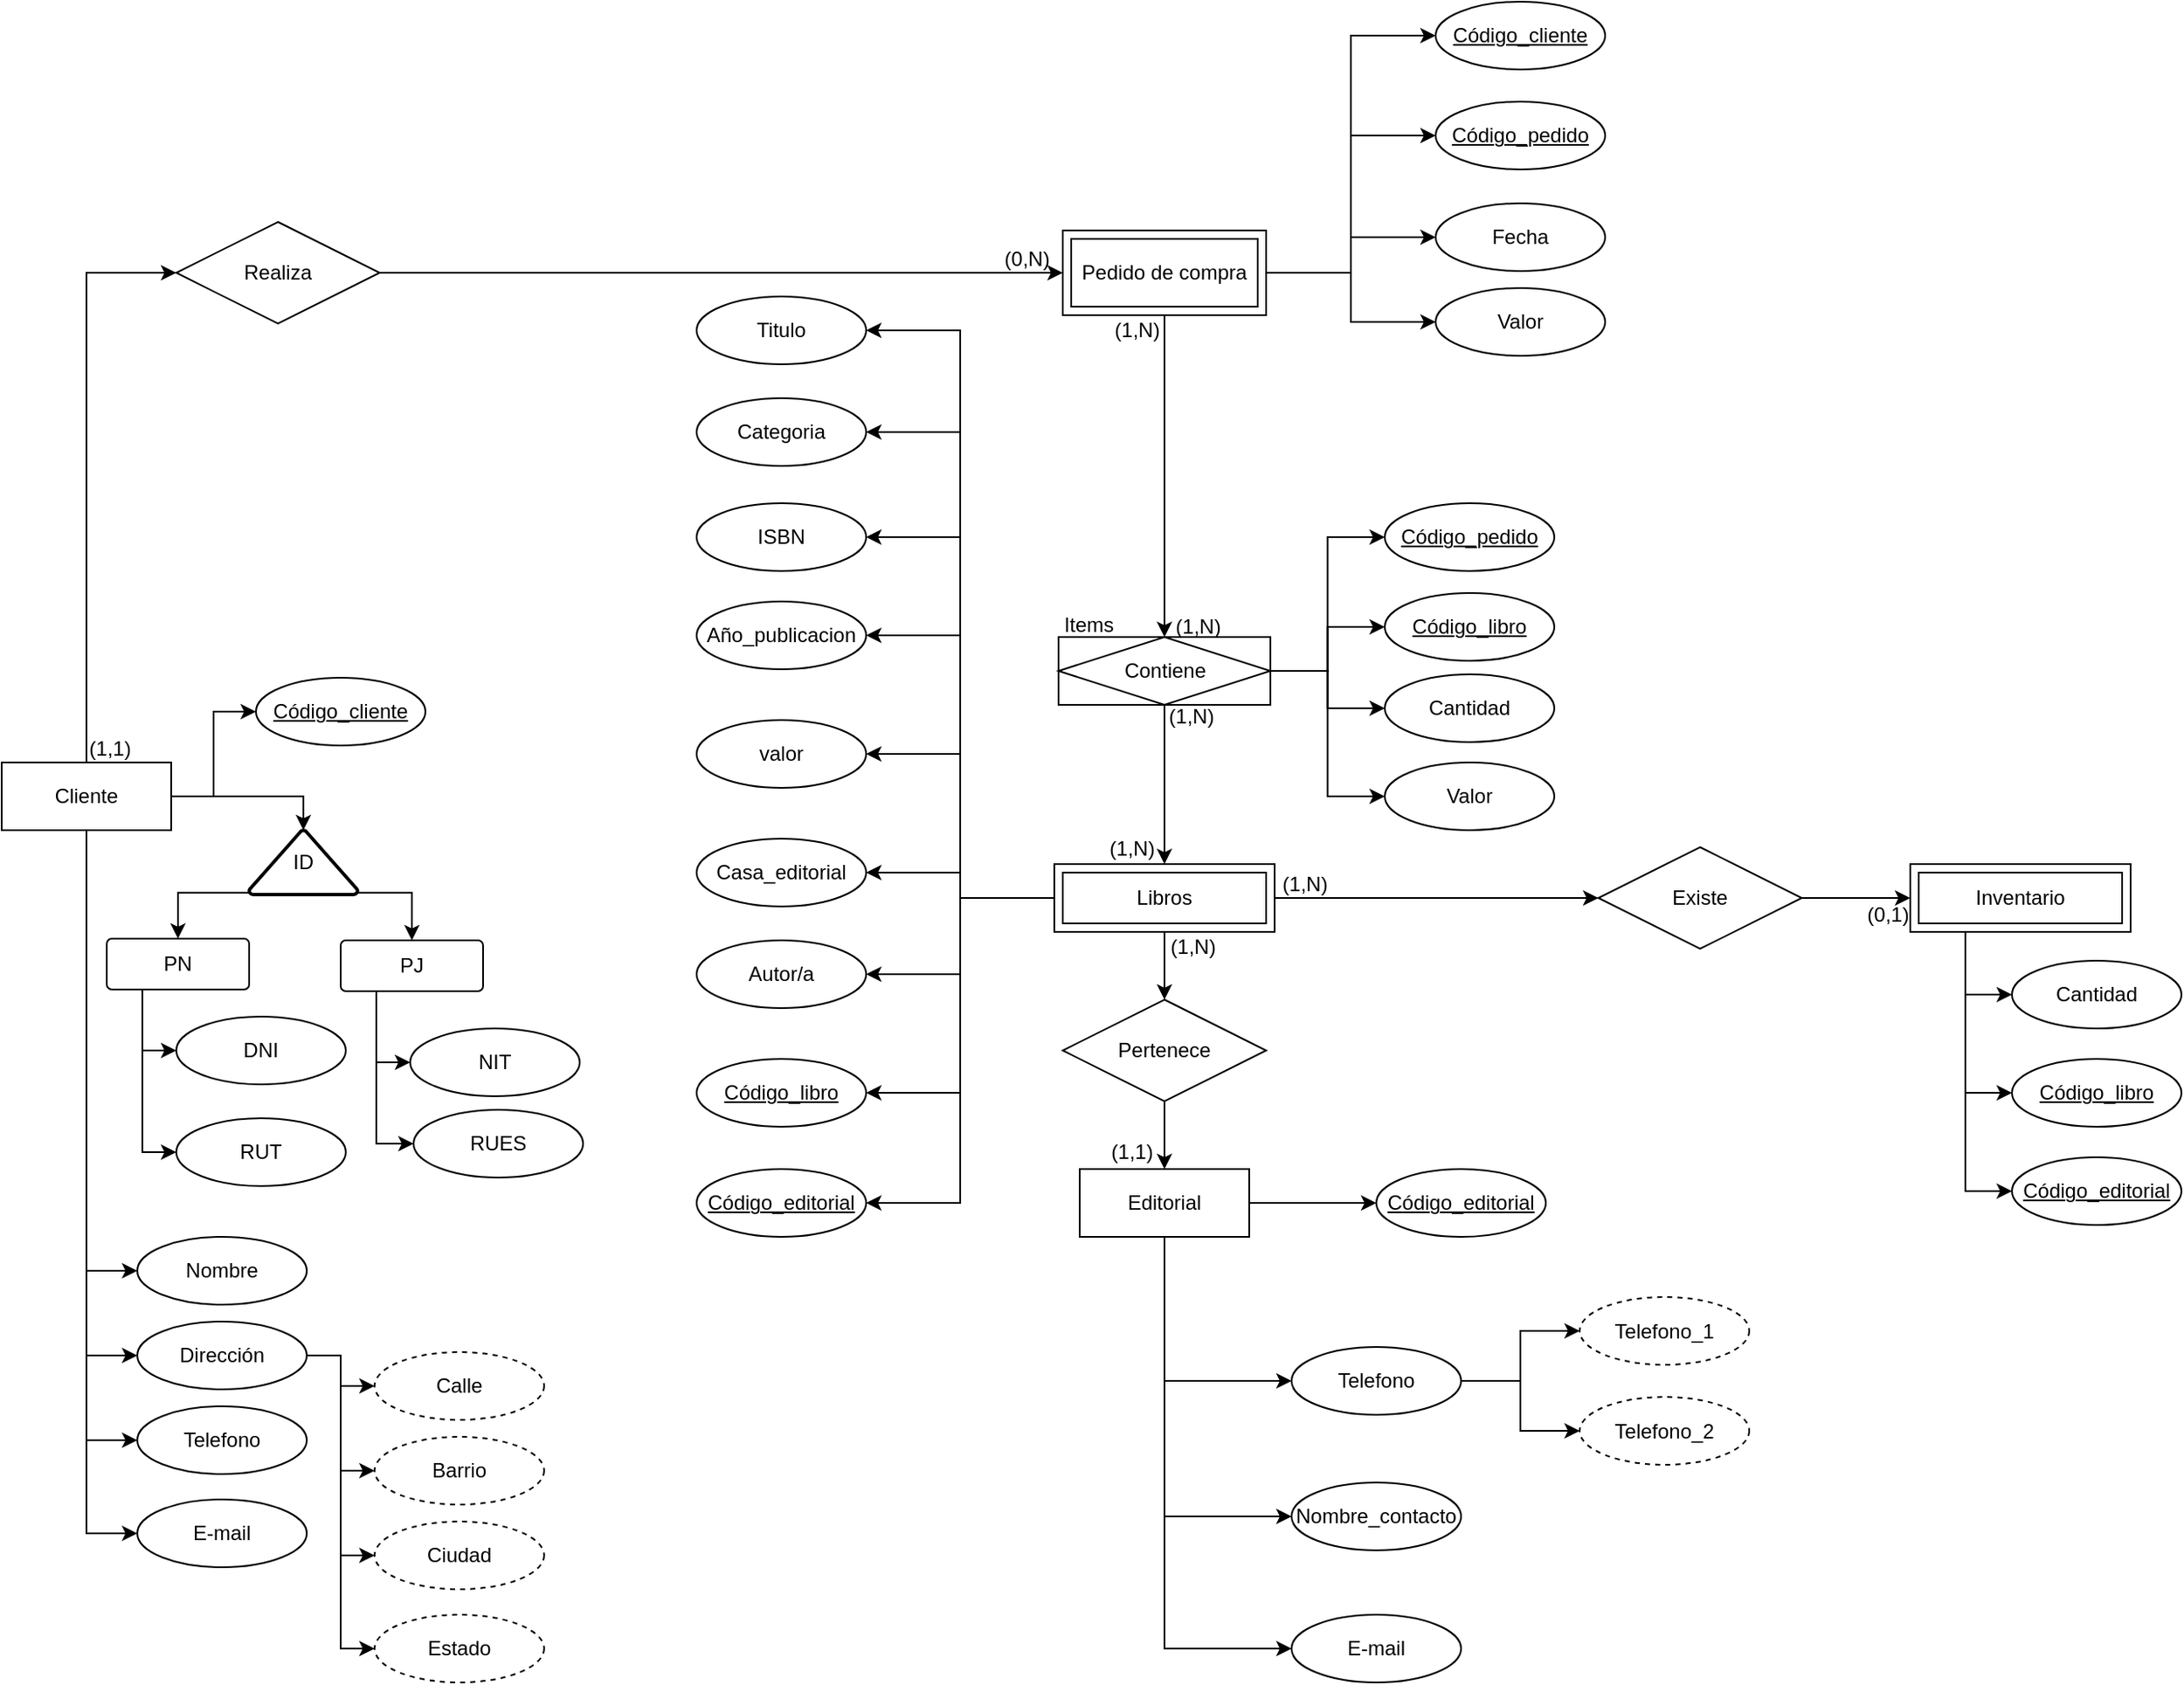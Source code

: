 <mxfile version="27.0.6">
  <diagram name="Página-1" id="E7Uo0oVk0V3AD-LZ1_do">
    <mxGraphModel dx="992" dy="510" grid="1" gridSize="10" guides="1" tooltips="1" connect="1" arrows="1" fold="1" page="1" pageScale="1" pageWidth="827" pageHeight="1169" math="0" shadow="0">
      <root>
        <mxCell id="0" />
        <mxCell id="1" parent="0" />
        <mxCell id="jrPdWScyA5hSkd9RIaAq-7" style="edgeStyle=orthogonalEdgeStyle;rounded=0;orthogonalLoop=1;jettySize=auto;html=1;exitX=0.5;exitY=0;exitDx=0;exitDy=0;entryX=0;entryY=0.5;entryDx=0;entryDy=0;" parent="1" source="jrPdWScyA5hSkd9RIaAq-1" target="jrPdWScyA5hSkd9RIaAq-6" edge="1">
          <mxGeometry relative="1" as="geometry" />
        </mxCell>
        <mxCell id="Se8r2_lfMsl3NBI4A-ih-2" style="edgeStyle=orthogonalEdgeStyle;rounded=0;orthogonalLoop=1;jettySize=auto;html=1;exitX=0.5;exitY=1;exitDx=0;exitDy=0;entryX=0;entryY=0.5;entryDx=0;entryDy=0;" edge="1" parent="1" source="jrPdWScyA5hSkd9RIaAq-1" target="Se8r2_lfMsl3NBI4A-ih-1">
          <mxGeometry relative="1" as="geometry" />
        </mxCell>
        <mxCell id="Se8r2_lfMsl3NBI4A-ih-7" style="edgeStyle=orthogonalEdgeStyle;rounded=0;orthogonalLoop=1;jettySize=auto;html=1;exitX=0.5;exitY=1;exitDx=0;exitDy=0;entryX=0;entryY=0.5;entryDx=0;entryDy=0;" edge="1" parent="1" source="jrPdWScyA5hSkd9RIaAq-1" target="Se8r2_lfMsl3NBI4A-ih-4">
          <mxGeometry relative="1" as="geometry" />
        </mxCell>
        <mxCell id="Se8r2_lfMsl3NBI4A-ih-8" style="edgeStyle=orthogonalEdgeStyle;rounded=0;orthogonalLoop=1;jettySize=auto;html=1;exitX=0.5;exitY=1;exitDx=0;exitDy=0;entryX=0;entryY=0.5;entryDx=0;entryDy=0;" edge="1" parent="1" source="jrPdWScyA5hSkd9RIaAq-1" target="Se8r2_lfMsl3NBI4A-ih-5">
          <mxGeometry relative="1" as="geometry" />
        </mxCell>
        <mxCell id="Se8r2_lfMsl3NBI4A-ih-9" style="edgeStyle=orthogonalEdgeStyle;rounded=0;orthogonalLoop=1;jettySize=auto;html=1;exitX=0.5;exitY=1;exitDx=0;exitDy=0;entryX=0;entryY=0.5;entryDx=0;entryDy=0;" edge="1" parent="1" source="jrPdWScyA5hSkd9RIaAq-1" target="Se8r2_lfMsl3NBI4A-ih-6">
          <mxGeometry relative="1" as="geometry" />
        </mxCell>
        <mxCell id="Se8r2_lfMsl3NBI4A-ih-74" style="edgeStyle=orthogonalEdgeStyle;rounded=0;orthogonalLoop=1;jettySize=auto;html=1;exitX=1;exitY=0.5;exitDx=0;exitDy=0;entryX=0;entryY=0.5;entryDx=0;entryDy=0;" edge="1" parent="1" source="jrPdWScyA5hSkd9RIaAq-1" target="Se8r2_lfMsl3NBI4A-ih-73">
          <mxGeometry relative="1" as="geometry" />
        </mxCell>
        <mxCell id="jrPdWScyA5hSkd9RIaAq-1" value="Cliente" style="whiteSpace=wrap;html=1;align=center;" parent="1" vertex="1">
          <mxGeometry x="69" y="506" width="100" height="40" as="geometry" />
        </mxCell>
        <mxCell id="jrPdWScyA5hSkd9RIaAq-28" style="edgeStyle=orthogonalEdgeStyle;rounded=0;orthogonalLoop=1;jettySize=auto;html=1;exitX=0.5;exitY=1;exitDx=0;exitDy=0;entryX=0.5;entryY=0;entryDx=0;entryDy=0;" parent="1" source="jrPdWScyA5hSkd9RIaAq-2" target="jrPdWScyA5hSkd9RIaAq-26" edge="1">
          <mxGeometry relative="1" as="geometry" />
        </mxCell>
        <mxCell id="Se8r2_lfMsl3NBI4A-ih-45" style="edgeStyle=orthogonalEdgeStyle;rounded=0;orthogonalLoop=1;jettySize=auto;html=1;exitX=1;exitY=0.5;exitDx=0;exitDy=0;entryX=0;entryY=0.5;entryDx=0;entryDy=0;" edge="1" parent="1" source="jrPdWScyA5hSkd9RIaAq-2" target="Se8r2_lfMsl3NBI4A-ih-42">
          <mxGeometry relative="1" as="geometry" />
        </mxCell>
        <mxCell id="Se8r2_lfMsl3NBI4A-ih-46" style="edgeStyle=orthogonalEdgeStyle;rounded=0;orthogonalLoop=1;jettySize=auto;html=1;exitX=1;exitY=0.5;exitDx=0;exitDy=0;entryX=0;entryY=0.5;entryDx=0;entryDy=0;" edge="1" parent="1" source="jrPdWScyA5hSkd9RIaAq-2" target="Se8r2_lfMsl3NBI4A-ih-43">
          <mxGeometry relative="1" as="geometry" />
        </mxCell>
        <mxCell id="Se8r2_lfMsl3NBI4A-ih-80" style="edgeStyle=orthogonalEdgeStyle;rounded=0;orthogonalLoop=1;jettySize=auto;html=1;exitX=1;exitY=0.5;exitDx=0;exitDy=0;entryX=0;entryY=0.5;entryDx=0;entryDy=0;" edge="1" parent="1" source="jrPdWScyA5hSkd9RIaAq-2" target="Se8r2_lfMsl3NBI4A-ih-79">
          <mxGeometry relative="1" as="geometry" />
        </mxCell>
        <mxCell id="Se8r2_lfMsl3NBI4A-ih-86" style="edgeStyle=orthogonalEdgeStyle;rounded=0;orthogonalLoop=1;jettySize=auto;html=1;exitX=1;exitY=0.5;exitDx=0;exitDy=0;entryX=0;entryY=0.5;entryDx=0;entryDy=0;" edge="1" parent="1" source="jrPdWScyA5hSkd9RIaAq-2" target="Se8r2_lfMsl3NBI4A-ih-85">
          <mxGeometry relative="1" as="geometry" />
        </mxCell>
        <mxCell id="jrPdWScyA5hSkd9RIaAq-2" value="Pedido de compra" style="shape=ext;margin=3;double=1;whiteSpace=wrap;html=1;align=center;" parent="1" vertex="1">
          <mxGeometry x="695" y="192" width="120" height="50" as="geometry" />
        </mxCell>
        <mxCell id="Se8r2_lfMsl3NBI4A-ih-68" style="edgeStyle=orthogonalEdgeStyle;rounded=0;orthogonalLoop=1;jettySize=auto;html=1;exitX=0.5;exitY=1;exitDx=0;exitDy=0;entryX=0;entryY=0.5;entryDx=0;entryDy=0;" edge="1" parent="1" source="jrPdWScyA5hSkd9RIaAq-3" target="Se8r2_lfMsl3NBI4A-ih-64">
          <mxGeometry relative="1" as="geometry" />
        </mxCell>
        <mxCell id="Se8r2_lfMsl3NBI4A-ih-70" style="edgeStyle=orthogonalEdgeStyle;rounded=0;orthogonalLoop=1;jettySize=auto;html=1;exitX=0.5;exitY=1;exitDx=0;exitDy=0;entryX=0;entryY=0.5;entryDx=0;entryDy=0;" edge="1" parent="1" source="jrPdWScyA5hSkd9RIaAq-3" target="Se8r2_lfMsl3NBI4A-ih-65">
          <mxGeometry relative="1" as="geometry" />
        </mxCell>
        <mxCell id="Se8r2_lfMsl3NBI4A-ih-76" style="edgeStyle=orthogonalEdgeStyle;rounded=0;orthogonalLoop=1;jettySize=auto;html=1;exitX=0.5;exitY=1;exitDx=0;exitDy=0;entryX=0;entryY=0.5;entryDx=0;entryDy=0;" edge="1" parent="1" source="jrPdWScyA5hSkd9RIaAq-3" target="Se8r2_lfMsl3NBI4A-ih-63">
          <mxGeometry relative="1" as="geometry" />
        </mxCell>
        <mxCell id="Se8r2_lfMsl3NBI4A-ih-78" style="edgeStyle=orthogonalEdgeStyle;rounded=0;orthogonalLoop=1;jettySize=auto;html=1;exitX=1;exitY=0.5;exitDx=0;exitDy=0;entryX=0;entryY=0.5;entryDx=0;entryDy=0;" edge="1" parent="1" source="jrPdWScyA5hSkd9RIaAq-3" target="Se8r2_lfMsl3NBI4A-ih-77">
          <mxGeometry relative="1" as="geometry" />
        </mxCell>
        <mxCell id="jrPdWScyA5hSkd9RIaAq-3" value="Editorial" style="whiteSpace=wrap;html=1;align=center;" parent="1" vertex="1">
          <mxGeometry x="705" y="746" width="100" height="40" as="geometry" />
        </mxCell>
        <mxCell id="jrPdWScyA5hSkd9RIaAq-17" style="edgeStyle=orthogonalEdgeStyle;rounded=0;orthogonalLoop=1;jettySize=auto;html=1;exitX=0.5;exitY=1;exitDx=0;exitDy=0;entryX=0.5;entryY=0;entryDx=0;entryDy=0;" parent="1" source="jrPdWScyA5hSkd9RIaAq-4" target="jrPdWScyA5hSkd9RIaAq-16" edge="1">
          <mxGeometry relative="1" as="geometry" />
        </mxCell>
        <mxCell id="jrPdWScyA5hSkd9RIaAq-22" style="edgeStyle=orthogonalEdgeStyle;rounded=0;orthogonalLoop=1;jettySize=auto;html=1;exitX=1;exitY=0.5;exitDx=0;exitDy=0;entryX=0;entryY=0.5;entryDx=0;entryDy=0;" parent="1" source="jrPdWScyA5hSkd9RIaAq-4" target="jrPdWScyA5hSkd9RIaAq-21" edge="1">
          <mxGeometry relative="1" as="geometry" />
        </mxCell>
        <mxCell id="Se8r2_lfMsl3NBI4A-ih-56" style="edgeStyle=orthogonalEdgeStyle;rounded=0;orthogonalLoop=1;jettySize=auto;html=1;exitX=0;exitY=0.5;exitDx=0;exitDy=0;entryX=1;entryY=0.5;entryDx=0;entryDy=0;" edge="1" parent="1" source="jrPdWScyA5hSkd9RIaAq-4" target="Se8r2_lfMsl3NBI4A-ih-49">
          <mxGeometry relative="1" as="geometry" />
        </mxCell>
        <mxCell id="Se8r2_lfMsl3NBI4A-ih-57" style="edgeStyle=orthogonalEdgeStyle;rounded=0;orthogonalLoop=1;jettySize=auto;html=1;exitX=0;exitY=0.5;exitDx=0;exitDy=0;entryX=1;entryY=0.5;entryDx=0;entryDy=0;" edge="1" parent="1" source="jrPdWScyA5hSkd9RIaAq-4" target="Se8r2_lfMsl3NBI4A-ih-55">
          <mxGeometry relative="1" as="geometry" />
        </mxCell>
        <mxCell id="Se8r2_lfMsl3NBI4A-ih-58" style="edgeStyle=orthogonalEdgeStyle;rounded=0;orthogonalLoop=1;jettySize=auto;html=1;exitX=0;exitY=0.5;exitDx=0;exitDy=0;entryX=1;entryY=0.5;entryDx=0;entryDy=0;" edge="1" parent="1" source="jrPdWScyA5hSkd9RIaAq-4" target="Se8r2_lfMsl3NBI4A-ih-54">
          <mxGeometry relative="1" as="geometry" />
        </mxCell>
        <mxCell id="Se8r2_lfMsl3NBI4A-ih-59" style="edgeStyle=orthogonalEdgeStyle;rounded=0;orthogonalLoop=1;jettySize=auto;html=1;exitX=0;exitY=0.5;exitDx=0;exitDy=0;entryX=1;entryY=0.5;entryDx=0;entryDy=0;" edge="1" parent="1" source="jrPdWScyA5hSkd9RIaAq-4" target="Se8r2_lfMsl3NBI4A-ih-53">
          <mxGeometry relative="1" as="geometry" />
        </mxCell>
        <mxCell id="Se8r2_lfMsl3NBI4A-ih-60" style="edgeStyle=orthogonalEdgeStyle;rounded=0;orthogonalLoop=1;jettySize=auto;html=1;exitX=0;exitY=0.5;exitDx=0;exitDy=0;entryX=1;entryY=0.5;entryDx=0;entryDy=0;" edge="1" parent="1" source="jrPdWScyA5hSkd9RIaAq-4" target="Se8r2_lfMsl3NBI4A-ih-52">
          <mxGeometry relative="1" as="geometry" />
        </mxCell>
        <mxCell id="Se8r2_lfMsl3NBI4A-ih-61" style="edgeStyle=orthogonalEdgeStyle;rounded=0;orthogonalLoop=1;jettySize=auto;html=1;exitX=0;exitY=0.5;exitDx=0;exitDy=0;entryX=1;entryY=0.5;entryDx=0;entryDy=0;" edge="1" parent="1" source="jrPdWScyA5hSkd9RIaAq-4" target="Se8r2_lfMsl3NBI4A-ih-51">
          <mxGeometry relative="1" as="geometry" />
        </mxCell>
        <mxCell id="Se8r2_lfMsl3NBI4A-ih-62" style="edgeStyle=orthogonalEdgeStyle;rounded=0;orthogonalLoop=1;jettySize=auto;html=1;exitX=0;exitY=0.5;exitDx=0;exitDy=0;entryX=1;entryY=0.5;entryDx=0;entryDy=0;" edge="1" parent="1" source="jrPdWScyA5hSkd9RIaAq-4" target="Se8r2_lfMsl3NBI4A-ih-50">
          <mxGeometry relative="1" as="geometry" />
        </mxCell>
        <mxCell id="Se8r2_lfMsl3NBI4A-ih-82" style="edgeStyle=orthogonalEdgeStyle;rounded=0;orthogonalLoop=1;jettySize=auto;html=1;exitX=0;exitY=0.5;exitDx=0;exitDy=0;entryX=1;entryY=0.5;entryDx=0;entryDy=0;" edge="1" parent="1" source="jrPdWScyA5hSkd9RIaAq-4" target="Se8r2_lfMsl3NBI4A-ih-81">
          <mxGeometry relative="1" as="geometry" />
        </mxCell>
        <mxCell id="Se8r2_lfMsl3NBI4A-ih-96" style="edgeStyle=orthogonalEdgeStyle;rounded=0;orthogonalLoop=1;jettySize=auto;html=1;exitX=0;exitY=0.5;exitDx=0;exitDy=0;entryX=1;entryY=0.5;entryDx=0;entryDy=0;" edge="1" parent="1" source="jrPdWScyA5hSkd9RIaAq-4" target="Se8r2_lfMsl3NBI4A-ih-95">
          <mxGeometry relative="1" as="geometry" />
        </mxCell>
        <mxCell id="jrPdWScyA5hSkd9RIaAq-4" value="Libros" style="shape=ext;margin=3;double=1;whiteSpace=wrap;html=1;align=center;" parent="1" vertex="1">
          <mxGeometry x="690" y="566" width="130" height="40" as="geometry" />
        </mxCell>
        <mxCell id="Se8r2_lfMsl3NBI4A-ih-48" style="edgeStyle=orthogonalEdgeStyle;rounded=0;orthogonalLoop=1;jettySize=auto;html=1;exitX=0.25;exitY=1;exitDx=0;exitDy=0;entryX=0;entryY=0.5;entryDx=0;entryDy=0;" edge="1" parent="1" source="jrPdWScyA5hSkd9RIaAq-5" target="Se8r2_lfMsl3NBI4A-ih-47">
          <mxGeometry relative="1" as="geometry" />
        </mxCell>
        <mxCell id="Se8r2_lfMsl3NBI4A-ih-84" style="edgeStyle=orthogonalEdgeStyle;rounded=0;orthogonalLoop=1;jettySize=auto;html=1;exitX=0.25;exitY=1;exitDx=0;exitDy=0;entryX=0;entryY=0.5;entryDx=0;entryDy=0;" edge="1" parent="1" source="jrPdWScyA5hSkd9RIaAq-5" target="Se8r2_lfMsl3NBI4A-ih-83">
          <mxGeometry relative="1" as="geometry" />
        </mxCell>
        <mxCell id="Se8r2_lfMsl3NBI4A-ih-100" style="edgeStyle=orthogonalEdgeStyle;rounded=0;orthogonalLoop=1;jettySize=auto;html=1;exitX=0.25;exitY=1;exitDx=0;exitDy=0;entryX=0;entryY=0.5;entryDx=0;entryDy=0;" edge="1" parent="1" source="jrPdWScyA5hSkd9RIaAq-5" target="Se8r2_lfMsl3NBI4A-ih-99">
          <mxGeometry relative="1" as="geometry" />
        </mxCell>
        <mxCell id="jrPdWScyA5hSkd9RIaAq-5" value="Inventario" style="shape=ext;margin=3;double=1;whiteSpace=wrap;html=1;align=center;" parent="1" vertex="1">
          <mxGeometry x="1195" y="566" width="130" height="40" as="geometry" />
        </mxCell>
        <mxCell id="jrPdWScyA5hSkd9RIaAq-8" style="edgeStyle=orthogonalEdgeStyle;rounded=0;orthogonalLoop=1;jettySize=auto;html=1;exitX=1;exitY=0.5;exitDx=0;exitDy=0;entryX=0;entryY=0.5;entryDx=0;entryDy=0;" parent="1" source="jrPdWScyA5hSkd9RIaAq-6" target="jrPdWScyA5hSkd9RIaAq-2" edge="1">
          <mxGeometry relative="1" as="geometry" />
        </mxCell>
        <mxCell id="jrPdWScyA5hSkd9RIaAq-6" value="Realiza" style="shape=rhombus;perimeter=rhombusPerimeter;whiteSpace=wrap;html=1;align=center;" parent="1" vertex="1">
          <mxGeometry x="172" y="187" width="120" height="60" as="geometry" />
        </mxCell>
        <mxCell id="jrPdWScyA5hSkd9RIaAq-9" value="(1,1)" style="text;html=1;align=center;verticalAlign=middle;whiteSpace=wrap;rounded=0;" parent="1" vertex="1">
          <mxGeometry x="103" y="483" width="60" height="30" as="geometry" />
        </mxCell>
        <mxCell id="jrPdWScyA5hSkd9RIaAq-10" value="(0,N)" style="text;html=1;align=center;verticalAlign=middle;whiteSpace=wrap;rounded=0;" parent="1" vertex="1">
          <mxGeometry x="644" y="194" width="60" height="30" as="geometry" />
        </mxCell>
        <mxCell id="jrPdWScyA5hSkd9RIaAq-14" value="(1,N)" style="text;html=1;align=center;verticalAlign=middle;whiteSpace=wrap;rounded=0;" parent="1" vertex="1">
          <mxGeometry x="709" y="236" width="60" height="30" as="geometry" />
        </mxCell>
        <mxCell id="jrPdWScyA5hSkd9RIaAq-15" value="(1,N)" style="text;html=1;align=center;verticalAlign=middle;whiteSpace=wrap;rounded=0;" parent="1" vertex="1">
          <mxGeometry x="706" y="542" width="60" height="30" as="geometry" />
        </mxCell>
        <mxCell id="jrPdWScyA5hSkd9RIaAq-18" style="edgeStyle=orthogonalEdgeStyle;rounded=0;orthogonalLoop=1;jettySize=auto;html=1;exitX=0.5;exitY=1;exitDx=0;exitDy=0;entryX=0.5;entryY=0;entryDx=0;entryDy=0;" parent="1" source="jrPdWScyA5hSkd9RIaAq-16" target="jrPdWScyA5hSkd9RIaAq-3" edge="1">
          <mxGeometry relative="1" as="geometry" />
        </mxCell>
        <mxCell id="jrPdWScyA5hSkd9RIaAq-16" value="Pertenece" style="shape=rhombus;perimeter=rhombusPerimeter;whiteSpace=wrap;html=1;align=center;" parent="1" vertex="1">
          <mxGeometry x="695" y="646" width="120" height="60" as="geometry" />
        </mxCell>
        <mxCell id="jrPdWScyA5hSkd9RIaAq-19" value="(1,N)" style="text;html=1;align=center;verticalAlign=middle;whiteSpace=wrap;rounded=0;" parent="1" vertex="1">
          <mxGeometry x="742" y="600" width="60" height="30" as="geometry" />
        </mxCell>
        <mxCell id="jrPdWScyA5hSkd9RIaAq-20" value="(1,1)" style="text;html=1;align=center;verticalAlign=middle;whiteSpace=wrap;rounded=0;" parent="1" vertex="1">
          <mxGeometry x="706" y="721" width="60" height="30" as="geometry" />
        </mxCell>
        <mxCell id="jrPdWScyA5hSkd9RIaAq-23" style="edgeStyle=orthogonalEdgeStyle;rounded=0;orthogonalLoop=1;jettySize=auto;html=1;exitX=1;exitY=0.5;exitDx=0;exitDy=0;entryX=0;entryY=0.5;entryDx=0;entryDy=0;" parent="1" source="jrPdWScyA5hSkd9RIaAq-21" target="jrPdWScyA5hSkd9RIaAq-5" edge="1">
          <mxGeometry relative="1" as="geometry" />
        </mxCell>
        <mxCell id="jrPdWScyA5hSkd9RIaAq-21" value="Existe" style="shape=rhombus;perimeter=rhombusPerimeter;whiteSpace=wrap;html=1;align=center;" parent="1" vertex="1">
          <mxGeometry x="1011" y="556" width="120" height="60" as="geometry" />
        </mxCell>
        <mxCell id="jrPdWScyA5hSkd9RIaAq-24" value="(1,N)" style="text;html=1;align=center;verticalAlign=middle;whiteSpace=wrap;rounded=0;" parent="1" vertex="1">
          <mxGeometry x="808" y="563" width="60" height="30" as="geometry" />
        </mxCell>
        <mxCell id="jrPdWScyA5hSkd9RIaAq-25" value="(0,1)" style="text;html=1;align=center;verticalAlign=middle;whiteSpace=wrap;rounded=0;" parent="1" vertex="1">
          <mxGeometry x="1152" y="581" width="60" height="30" as="geometry" />
        </mxCell>
        <mxCell id="jrPdWScyA5hSkd9RIaAq-29" style="edgeStyle=orthogonalEdgeStyle;rounded=0;orthogonalLoop=1;jettySize=auto;html=1;" parent="1" source="jrPdWScyA5hSkd9RIaAq-26" target="jrPdWScyA5hSkd9RIaAq-4" edge="1">
          <mxGeometry relative="1" as="geometry" />
        </mxCell>
        <mxCell id="Se8r2_lfMsl3NBI4A-ih-91" style="edgeStyle=orthogonalEdgeStyle;rounded=0;orthogonalLoop=1;jettySize=auto;html=1;exitX=1;exitY=0.5;exitDx=0;exitDy=0;entryX=0;entryY=0.5;entryDx=0;entryDy=0;" edge="1" parent="1" source="jrPdWScyA5hSkd9RIaAq-26" target="Se8r2_lfMsl3NBI4A-ih-89">
          <mxGeometry relative="1" as="geometry" />
        </mxCell>
        <mxCell id="Se8r2_lfMsl3NBI4A-ih-92" style="edgeStyle=orthogonalEdgeStyle;rounded=0;orthogonalLoop=1;jettySize=auto;html=1;exitX=1;exitY=0.5;exitDx=0;exitDy=0;entryX=0;entryY=0.5;entryDx=0;entryDy=0;" edge="1" parent="1" source="jrPdWScyA5hSkd9RIaAq-26" target="Se8r2_lfMsl3NBI4A-ih-90">
          <mxGeometry relative="1" as="geometry" />
        </mxCell>
        <mxCell id="Se8r2_lfMsl3NBI4A-ih-94" style="edgeStyle=orthogonalEdgeStyle;rounded=0;orthogonalLoop=1;jettySize=auto;html=1;exitX=1;exitY=0.5;exitDx=0;exitDy=0;entryX=0;entryY=0.5;entryDx=0;entryDy=0;" edge="1" parent="1" source="jrPdWScyA5hSkd9RIaAq-26" target="Se8r2_lfMsl3NBI4A-ih-93">
          <mxGeometry relative="1" as="geometry" />
        </mxCell>
        <mxCell id="Se8r2_lfMsl3NBI4A-ih-98" style="edgeStyle=orthogonalEdgeStyle;rounded=0;orthogonalLoop=1;jettySize=auto;html=1;exitX=1;exitY=0.5;exitDx=0;exitDy=0;entryX=0;entryY=0.5;entryDx=0;entryDy=0;" edge="1" parent="1" source="jrPdWScyA5hSkd9RIaAq-26" target="Se8r2_lfMsl3NBI4A-ih-97">
          <mxGeometry relative="1" as="geometry" />
        </mxCell>
        <mxCell id="jrPdWScyA5hSkd9RIaAq-26" value="Contiene" style="shape=associativeEntity;whiteSpace=wrap;html=1;align=center;" parent="1" vertex="1">
          <mxGeometry x="692.5" y="432" width="125" height="40" as="geometry" />
        </mxCell>
        <mxCell id="jrPdWScyA5hSkd9RIaAq-30" value="Items" style="text;html=1;align=center;verticalAlign=middle;resizable=0;points=[];autosize=1;strokeColor=none;fillColor=none;" parent="1" vertex="1">
          <mxGeometry x="685" y="410" width="50" height="30" as="geometry" />
        </mxCell>
        <mxCell id="jrPdWScyA5hSkd9RIaAq-31" value="(1,N)" style="text;html=1;align=center;verticalAlign=middle;whiteSpace=wrap;rounded=0;" parent="1" vertex="1">
          <mxGeometry x="745" y="411" width="60" height="30" as="geometry" />
        </mxCell>
        <mxCell id="jrPdWScyA5hSkd9RIaAq-32" value="(1,N)" style="text;html=1;align=center;verticalAlign=middle;whiteSpace=wrap;rounded=0;" parent="1" vertex="1">
          <mxGeometry x="741" y="464" width="60" height="30" as="geometry" />
        </mxCell>
        <mxCell id="Se8r2_lfMsl3NBI4A-ih-1" value="Nombre" style="ellipse;whiteSpace=wrap;html=1;align=center;" vertex="1" parent="1">
          <mxGeometry x="149" y="786" width="100" height="40" as="geometry" />
        </mxCell>
        <mxCell id="Se8r2_lfMsl3NBI4A-ih-14" style="edgeStyle=orthogonalEdgeStyle;rounded=0;orthogonalLoop=1;jettySize=auto;html=1;exitX=1;exitY=0.5;exitDx=0;exitDy=0;entryX=0;entryY=0.5;entryDx=0;entryDy=0;" edge="1" parent="1" source="Se8r2_lfMsl3NBI4A-ih-4" target="Se8r2_lfMsl3NBI4A-ih-10">
          <mxGeometry relative="1" as="geometry" />
        </mxCell>
        <mxCell id="Se8r2_lfMsl3NBI4A-ih-15" style="edgeStyle=orthogonalEdgeStyle;rounded=0;orthogonalLoop=1;jettySize=auto;html=1;exitX=1;exitY=0.5;exitDx=0;exitDy=0;entryX=0;entryY=0.5;entryDx=0;entryDy=0;" edge="1" parent="1" source="Se8r2_lfMsl3NBI4A-ih-4" target="Se8r2_lfMsl3NBI4A-ih-11">
          <mxGeometry relative="1" as="geometry" />
        </mxCell>
        <mxCell id="Se8r2_lfMsl3NBI4A-ih-16" style="edgeStyle=orthogonalEdgeStyle;rounded=0;orthogonalLoop=1;jettySize=auto;html=1;exitX=1;exitY=0.5;exitDx=0;exitDy=0;entryX=0;entryY=0.5;entryDx=0;entryDy=0;" edge="1" parent="1" source="Se8r2_lfMsl3NBI4A-ih-4" target="Se8r2_lfMsl3NBI4A-ih-12">
          <mxGeometry relative="1" as="geometry" />
        </mxCell>
        <mxCell id="Se8r2_lfMsl3NBI4A-ih-17" style="edgeStyle=orthogonalEdgeStyle;rounded=0;orthogonalLoop=1;jettySize=auto;html=1;exitX=1;exitY=0.5;exitDx=0;exitDy=0;entryX=0;entryY=0.5;entryDx=0;entryDy=0;" edge="1" parent="1" source="Se8r2_lfMsl3NBI4A-ih-4" target="Se8r2_lfMsl3NBI4A-ih-13">
          <mxGeometry relative="1" as="geometry" />
        </mxCell>
        <mxCell id="Se8r2_lfMsl3NBI4A-ih-4" value="Dirección" style="ellipse;whiteSpace=wrap;html=1;align=center;" vertex="1" parent="1">
          <mxGeometry x="149" y="836" width="100" height="40" as="geometry" />
        </mxCell>
        <mxCell id="Se8r2_lfMsl3NBI4A-ih-5" value="Telefono" style="ellipse;whiteSpace=wrap;html=1;align=center;" vertex="1" parent="1">
          <mxGeometry x="149" y="886" width="100" height="40" as="geometry" />
        </mxCell>
        <mxCell id="Se8r2_lfMsl3NBI4A-ih-6" value="E-mail" style="ellipse;whiteSpace=wrap;html=1;align=center;" vertex="1" parent="1">
          <mxGeometry x="149" y="941" width="100" height="40" as="geometry" />
        </mxCell>
        <mxCell id="Se8r2_lfMsl3NBI4A-ih-10" value="Calle" style="ellipse;whiteSpace=wrap;html=1;align=center;dashed=1;" vertex="1" parent="1">
          <mxGeometry x="289" y="854" width="100" height="40" as="geometry" />
        </mxCell>
        <mxCell id="Se8r2_lfMsl3NBI4A-ih-11" value="Barrio" style="ellipse;whiteSpace=wrap;html=1;align=center;dashed=1;" vertex="1" parent="1">
          <mxGeometry x="289" y="904" width="100" height="40" as="geometry" />
        </mxCell>
        <mxCell id="Se8r2_lfMsl3NBI4A-ih-12" value="Ciudad" style="ellipse;whiteSpace=wrap;html=1;align=center;dashed=1;" vertex="1" parent="1">
          <mxGeometry x="289" y="954" width="100" height="40" as="geometry" />
        </mxCell>
        <mxCell id="Se8r2_lfMsl3NBI4A-ih-13" value="Estado" style="ellipse;whiteSpace=wrap;html=1;align=center;dashed=1;" vertex="1" parent="1">
          <mxGeometry x="289" y="1009" width="100" height="40" as="geometry" />
        </mxCell>
        <mxCell id="Se8r2_lfMsl3NBI4A-ih-22" style="edgeStyle=orthogonalEdgeStyle;rounded=0;orthogonalLoop=1;jettySize=auto;html=1;exitX=0.01;exitY=0.97;exitDx=0;exitDy=0;exitPerimeter=0;entryX=0.5;entryY=0;entryDx=0;entryDy=0;" edge="1" parent="1" source="Se8r2_lfMsl3NBI4A-ih-18" target="Se8r2_lfMsl3NBI4A-ih-20">
          <mxGeometry relative="1" as="geometry" />
        </mxCell>
        <mxCell id="Se8r2_lfMsl3NBI4A-ih-23" style="edgeStyle=orthogonalEdgeStyle;rounded=0;orthogonalLoop=1;jettySize=auto;html=1;exitX=0.99;exitY=0.97;exitDx=0;exitDy=0;exitPerimeter=0;entryX=0.5;entryY=0;entryDx=0;entryDy=0;" edge="1" parent="1" source="Se8r2_lfMsl3NBI4A-ih-18" target="Se8r2_lfMsl3NBI4A-ih-21">
          <mxGeometry relative="1" as="geometry" />
        </mxCell>
        <mxCell id="Se8r2_lfMsl3NBI4A-ih-18" value="ID" style="strokeWidth=2;html=1;shape=mxgraph.flowchart.extract_or_measurement;whiteSpace=wrap;" vertex="1" parent="1">
          <mxGeometry x="215" y="546" width="64" height="38" as="geometry" />
        </mxCell>
        <mxCell id="Se8r2_lfMsl3NBI4A-ih-19" style="edgeStyle=orthogonalEdgeStyle;rounded=0;orthogonalLoop=1;jettySize=auto;html=1;entryX=0.5;entryY=0;entryDx=0;entryDy=0;entryPerimeter=0;exitX=1;exitY=0.5;exitDx=0;exitDy=0;" edge="1" parent="1" source="jrPdWScyA5hSkd9RIaAq-1" target="Se8r2_lfMsl3NBI4A-ih-18">
          <mxGeometry relative="1" as="geometry">
            <mxPoint x="189" y="516" as="sourcePoint" />
          </mxGeometry>
        </mxCell>
        <mxCell id="Se8r2_lfMsl3NBI4A-ih-38" style="edgeStyle=orthogonalEdgeStyle;rounded=0;orthogonalLoop=1;jettySize=auto;html=1;exitX=0.25;exitY=1;exitDx=0;exitDy=0;entryX=0;entryY=0.5;entryDx=0;entryDy=0;" edge="1" parent="1" source="Se8r2_lfMsl3NBI4A-ih-20" target="Se8r2_lfMsl3NBI4A-ih-25">
          <mxGeometry relative="1" as="geometry" />
        </mxCell>
        <mxCell id="Se8r2_lfMsl3NBI4A-ih-39" style="edgeStyle=orthogonalEdgeStyle;rounded=0;orthogonalLoop=1;jettySize=auto;html=1;exitX=0.25;exitY=1;exitDx=0;exitDy=0;entryX=0;entryY=0.5;entryDx=0;entryDy=0;" edge="1" parent="1" source="Se8r2_lfMsl3NBI4A-ih-20" target="Se8r2_lfMsl3NBI4A-ih-24">
          <mxGeometry relative="1" as="geometry" />
        </mxCell>
        <mxCell id="Se8r2_lfMsl3NBI4A-ih-20" value="PN" style="rounded=1;arcSize=10;whiteSpace=wrap;html=1;align=center;" vertex="1" parent="1">
          <mxGeometry x="131" y="610" width="84" height="30" as="geometry" />
        </mxCell>
        <mxCell id="Se8r2_lfMsl3NBI4A-ih-40" style="edgeStyle=orthogonalEdgeStyle;rounded=0;orthogonalLoop=1;jettySize=auto;html=1;exitX=0.25;exitY=1;exitDx=0;exitDy=0;entryX=0;entryY=0.5;entryDx=0;entryDy=0;" edge="1" parent="1" source="Se8r2_lfMsl3NBI4A-ih-21" target="Se8r2_lfMsl3NBI4A-ih-27">
          <mxGeometry relative="1" as="geometry" />
        </mxCell>
        <mxCell id="Se8r2_lfMsl3NBI4A-ih-41" style="edgeStyle=orthogonalEdgeStyle;rounded=0;orthogonalLoop=1;jettySize=auto;html=1;exitX=0.25;exitY=1;exitDx=0;exitDy=0;entryX=0;entryY=0.5;entryDx=0;entryDy=0;" edge="1" parent="1" source="Se8r2_lfMsl3NBI4A-ih-21" target="Se8r2_lfMsl3NBI4A-ih-26">
          <mxGeometry relative="1" as="geometry" />
        </mxCell>
        <mxCell id="Se8r2_lfMsl3NBI4A-ih-21" value="PJ" style="rounded=1;arcSize=10;whiteSpace=wrap;html=1;align=center;" vertex="1" parent="1">
          <mxGeometry x="269" y="611" width="84" height="30" as="geometry" />
        </mxCell>
        <mxCell id="Se8r2_lfMsl3NBI4A-ih-24" value="RUT" style="ellipse;whiteSpace=wrap;html=1;align=center;" vertex="1" parent="1">
          <mxGeometry x="172" y="716" width="100" height="40" as="geometry" />
        </mxCell>
        <mxCell id="Se8r2_lfMsl3NBI4A-ih-25" value="DNI" style="ellipse;whiteSpace=wrap;html=1;align=center;" vertex="1" parent="1">
          <mxGeometry x="172" y="656" width="100" height="40" as="geometry" />
        </mxCell>
        <mxCell id="Se8r2_lfMsl3NBI4A-ih-26" value="RUES" style="ellipse;whiteSpace=wrap;html=1;align=center;" vertex="1" parent="1">
          <mxGeometry x="312" y="711" width="100" height="40" as="geometry" />
        </mxCell>
        <mxCell id="Se8r2_lfMsl3NBI4A-ih-27" value="NIT" style="ellipse;whiteSpace=wrap;html=1;align=center;" vertex="1" parent="1">
          <mxGeometry x="310" y="663" width="100" height="40" as="geometry" />
        </mxCell>
        <mxCell id="Se8r2_lfMsl3NBI4A-ih-42" value="Fecha" style="ellipse;whiteSpace=wrap;html=1;align=center;" vertex="1" parent="1">
          <mxGeometry x="915" y="176" width="100" height="40" as="geometry" />
        </mxCell>
        <mxCell id="Se8r2_lfMsl3NBI4A-ih-43" value="Valor" style="ellipse;whiteSpace=wrap;html=1;align=center;" vertex="1" parent="1">
          <mxGeometry x="915" y="226" width="100" height="40" as="geometry" />
        </mxCell>
        <mxCell id="Se8r2_lfMsl3NBI4A-ih-47" value="Cantidad" style="ellipse;whiteSpace=wrap;html=1;align=center;" vertex="1" parent="1">
          <mxGeometry x="1255" y="623" width="100" height="40" as="geometry" />
        </mxCell>
        <mxCell id="Se8r2_lfMsl3NBI4A-ih-49" value="Titulo" style="ellipse;whiteSpace=wrap;html=1;align=center;" vertex="1" parent="1">
          <mxGeometry x="479" y="231" width="100" height="40" as="geometry" />
        </mxCell>
        <mxCell id="Se8r2_lfMsl3NBI4A-ih-50" value="Autor/a" style="ellipse;whiteSpace=wrap;html=1;align=center;" vertex="1" parent="1">
          <mxGeometry x="479" y="611" width="100" height="40" as="geometry" />
        </mxCell>
        <mxCell id="Se8r2_lfMsl3NBI4A-ih-51" value="Casa_editorial" style="ellipse;whiteSpace=wrap;html=1;align=center;" vertex="1" parent="1">
          <mxGeometry x="479" y="551" width="100" height="40" as="geometry" />
        </mxCell>
        <mxCell id="Se8r2_lfMsl3NBI4A-ih-52" value="valor" style="ellipse;whiteSpace=wrap;html=1;align=center;" vertex="1" parent="1">
          <mxGeometry x="479" y="481" width="100" height="40" as="geometry" />
        </mxCell>
        <mxCell id="Se8r2_lfMsl3NBI4A-ih-53" value="Año_publicacion" style="ellipse;whiteSpace=wrap;html=1;align=center;" vertex="1" parent="1">
          <mxGeometry x="479" y="411" width="100" height="40" as="geometry" />
        </mxCell>
        <mxCell id="Se8r2_lfMsl3NBI4A-ih-54" value="ISBN" style="ellipse;whiteSpace=wrap;html=1;align=center;" vertex="1" parent="1">
          <mxGeometry x="479" y="353" width="100" height="40" as="geometry" />
        </mxCell>
        <mxCell id="Se8r2_lfMsl3NBI4A-ih-55" value="Categoria" style="ellipse;whiteSpace=wrap;html=1;align=center;" vertex="1" parent="1">
          <mxGeometry x="479" y="291" width="100" height="40" as="geometry" />
        </mxCell>
        <mxCell id="Se8r2_lfMsl3NBI4A-ih-63" value="Nombre_contacto" style="ellipse;whiteSpace=wrap;html=1;align=center;" vertex="1" parent="1">
          <mxGeometry x="830" y="931" width="100" height="40" as="geometry" />
        </mxCell>
        <mxCell id="Se8r2_lfMsl3NBI4A-ih-71" style="edgeStyle=orthogonalEdgeStyle;rounded=0;orthogonalLoop=1;jettySize=auto;html=1;exitX=1;exitY=0.5;exitDx=0;exitDy=0;entryX=0;entryY=0.5;entryDx=0;entryDy=0;" edge="1" parent="1" source="Se8r2_lfMsl3NBI4A-ih-64" target="Se8r2_lfMsl3NBI4A-ih-67">
          <mxGeometry relative="1" as="geometry" />
        </mxCell>
        <mxCell id="Se8r2_lfMsl3NBI4A-ih-72" style="edgeStyle=orthogonalEdgeStyle;rounded=0;orthogonalLoop=1;jettySize=auto;html=1;exitX=1;exitY=0.5;exitDx=0;exitDy=0;entryX=0;entryY=0.5;entryDx=0;entryDy=0;" edge="1" parent="1" source="Se8r2_lfMsl3NBI4A-ih-64" target="Se8r2_lfMsl3NBI4A-ih-66">
          <mxGeometry relative="1" as="geometry">
            <mxPoint x="949" y="901" as="targetPoint" />
          </mxGeometry>
        </mxCell>
        <mxCell id="Se8r2_lfMsl3NBI4A-ih-64" value="Telefono" style="ellipse;whiteSpace=wrap;html=1;align=center;" vertex="1" parent="1">
          <mxGeometry x="830" y="851" width="100" height="40" as="geometry" />
        </mxCell>
        <mxCell id="Se8r2_lfMsl3NBI4A-ih-65" value="E-mail" style="ellipse;whiteSpace=wrap;html=1;align=center;" vertex="1" parent="1">
          <mxGeometry x="830" y="1009" width="100" height="40" as="geometry" />
        </mxCell>
        <mxCell id="Se8r2_lfMsl3NBI4A-ih-66" value="Telefono_2" style="ellipse;whiteSpace=wrap;html=1;align=center;dashed=1;" vertex="1" parent="1">
          <mxGeometry x="1000" y="880.5" width="100" height="40" as="geometry" />
        </mxCell>
        <mxCell id="Se8r2_lfMsl3NBI4A-ih-67" value="Telefono_1" style="ellipse;whiteSpace=wrap;html=1;align=center;dashed=1;" vertex="1" parent="1">
          <mxGeometry x="1000" y="821.5" width="100" height="40" as="geometry" />
        </mxCell>
        <mxCell id="Se8r2_lfMsl3NBI4A-ih-73" value="Código_cliente" style="ellipse;whiteSpace=wrap;html=1;align=center;fontStyle=4;" vertex="1" parent="1">
          <mxGeometry x="219" y="456" width="100" height="40" as="geometry" />
        </mxCell>
        <mxCell id="Se8r2_lfMsl3NBI4A-ih-77" value="Código_editorial" style="ellipse;whiteSpace=wrap;html=1;align=center;fontStyle=4;" vertex="1" parent="1">
          <mxGeometry x="880" y="746" width="100" height="40" as="geometry" />
        </mxCell>
        <mxCell id="Se8r2_lfMsl3NBI4A-ih-79" value="Código_cliente" style="ellipse;whiteSpace=wrap;html=1;align=center;fontStyle=4;" vertex="1" parent="1">
          <mxGeometry x="915" y="57" width="100" height="40" as="geometry" />
        </mxCell>
        <mxCell id="Se8r2_lfMsl3NBI4A-ih-81" value="Código_editorial" style="ellipse;whiteSpace=wrap;html=1;align=center;fontStyle=4;" vertex="1" parent="1">
          <mxGeometry x="479" y="746" width="100" height="40" as="geometry" />
        </mxCell>
        <mxCell id="Se8r2_lfMsl3NBI4A-ih-83" value="Código_editorial" style="ellipse;whiteSpace=wrap;html=1;align=center;fontStyle=4;" vertex="1" parent="1">
          <mxGeometry x="1255" y="739" width="100" height="40" as="geometry" />
        </mxCell>
        <mxCell id="Se8r2_lfMsl3NBI4A-ih-85" value="Código_pedido" style="ellipse;whiteSpace=wrap;html=1;align=center;fontStyle=4;" vertex="1" parent="1">
          <mxGeometry x="915" y="116" width="100" height="40" as="geometry" />
        </mxCell>
        <mxCell id="Se8r2_lfMsl3NBI4A-ih-89" value="Cantidad" style="ellipse;whiteSpace=wrap;html=1;align=center;" vertex="1" parent="1">
          <mxGeometry x="885" y="454" width="100" height="40" as="geometry" />
        </mxCell>
        <mxCell id="Se8r2_lfMsl3NBI4A-ih-90" value="Valor" style="ellipse;whiteSpace=wrap;html=1;align=center;" vertex="1" parent="1">
          <mxGeometry x="885" y="506" width="100" height="40" as="geometry" />
        </mxCell>
        <mxCell id="Se8r2_lfMsl3NBI4A-ih-93" value="Código_pedido" style="ellipse;whiteSpace=wrap;html=1;align=center;fontStyle=4;" vertex="1" parent="1">
          <mxGeometry x="885" y="353" width="100" height="40" as="geometry" />
        </mxCell>
        <mxCell id="Se8r2_lfMsl3NBI4A-ih-95" value="Código_libro" style="ellipse;whiteSpace=wrap;html=1;align=center;fontStyle=4;" vertex="1" parent="1">
          <mxGeometry x="479" y="681" width="100" height="40" as="geometry" />
        </mxCell>
        <mxCell id="Se8r2_lfMsl3NBI4A-ih-97" value="Código_libro" style="ellipse;whiteSpace=wrap;html=1;align=center;fontStyle=4;" vertex="1" parent="1">
          <mxGeometry x="885" y="406" width="100" height="40" as="geometry" />
        </mxCell>
        <mxCell id="Se8r2_lfMsl3NBI4A-ih-99" value="Código_libro" style="ellipse;whiteSpace=wrap;html=1;align=center;fontStyle=4;" vertex="1" parent="1">
          <mxGeometry x="1255" y="681" width="100" height="40" as="geometry" />
        </mxCell>
      </root>
    </mxGraphModel>
  </diagram>
</mxfile>
